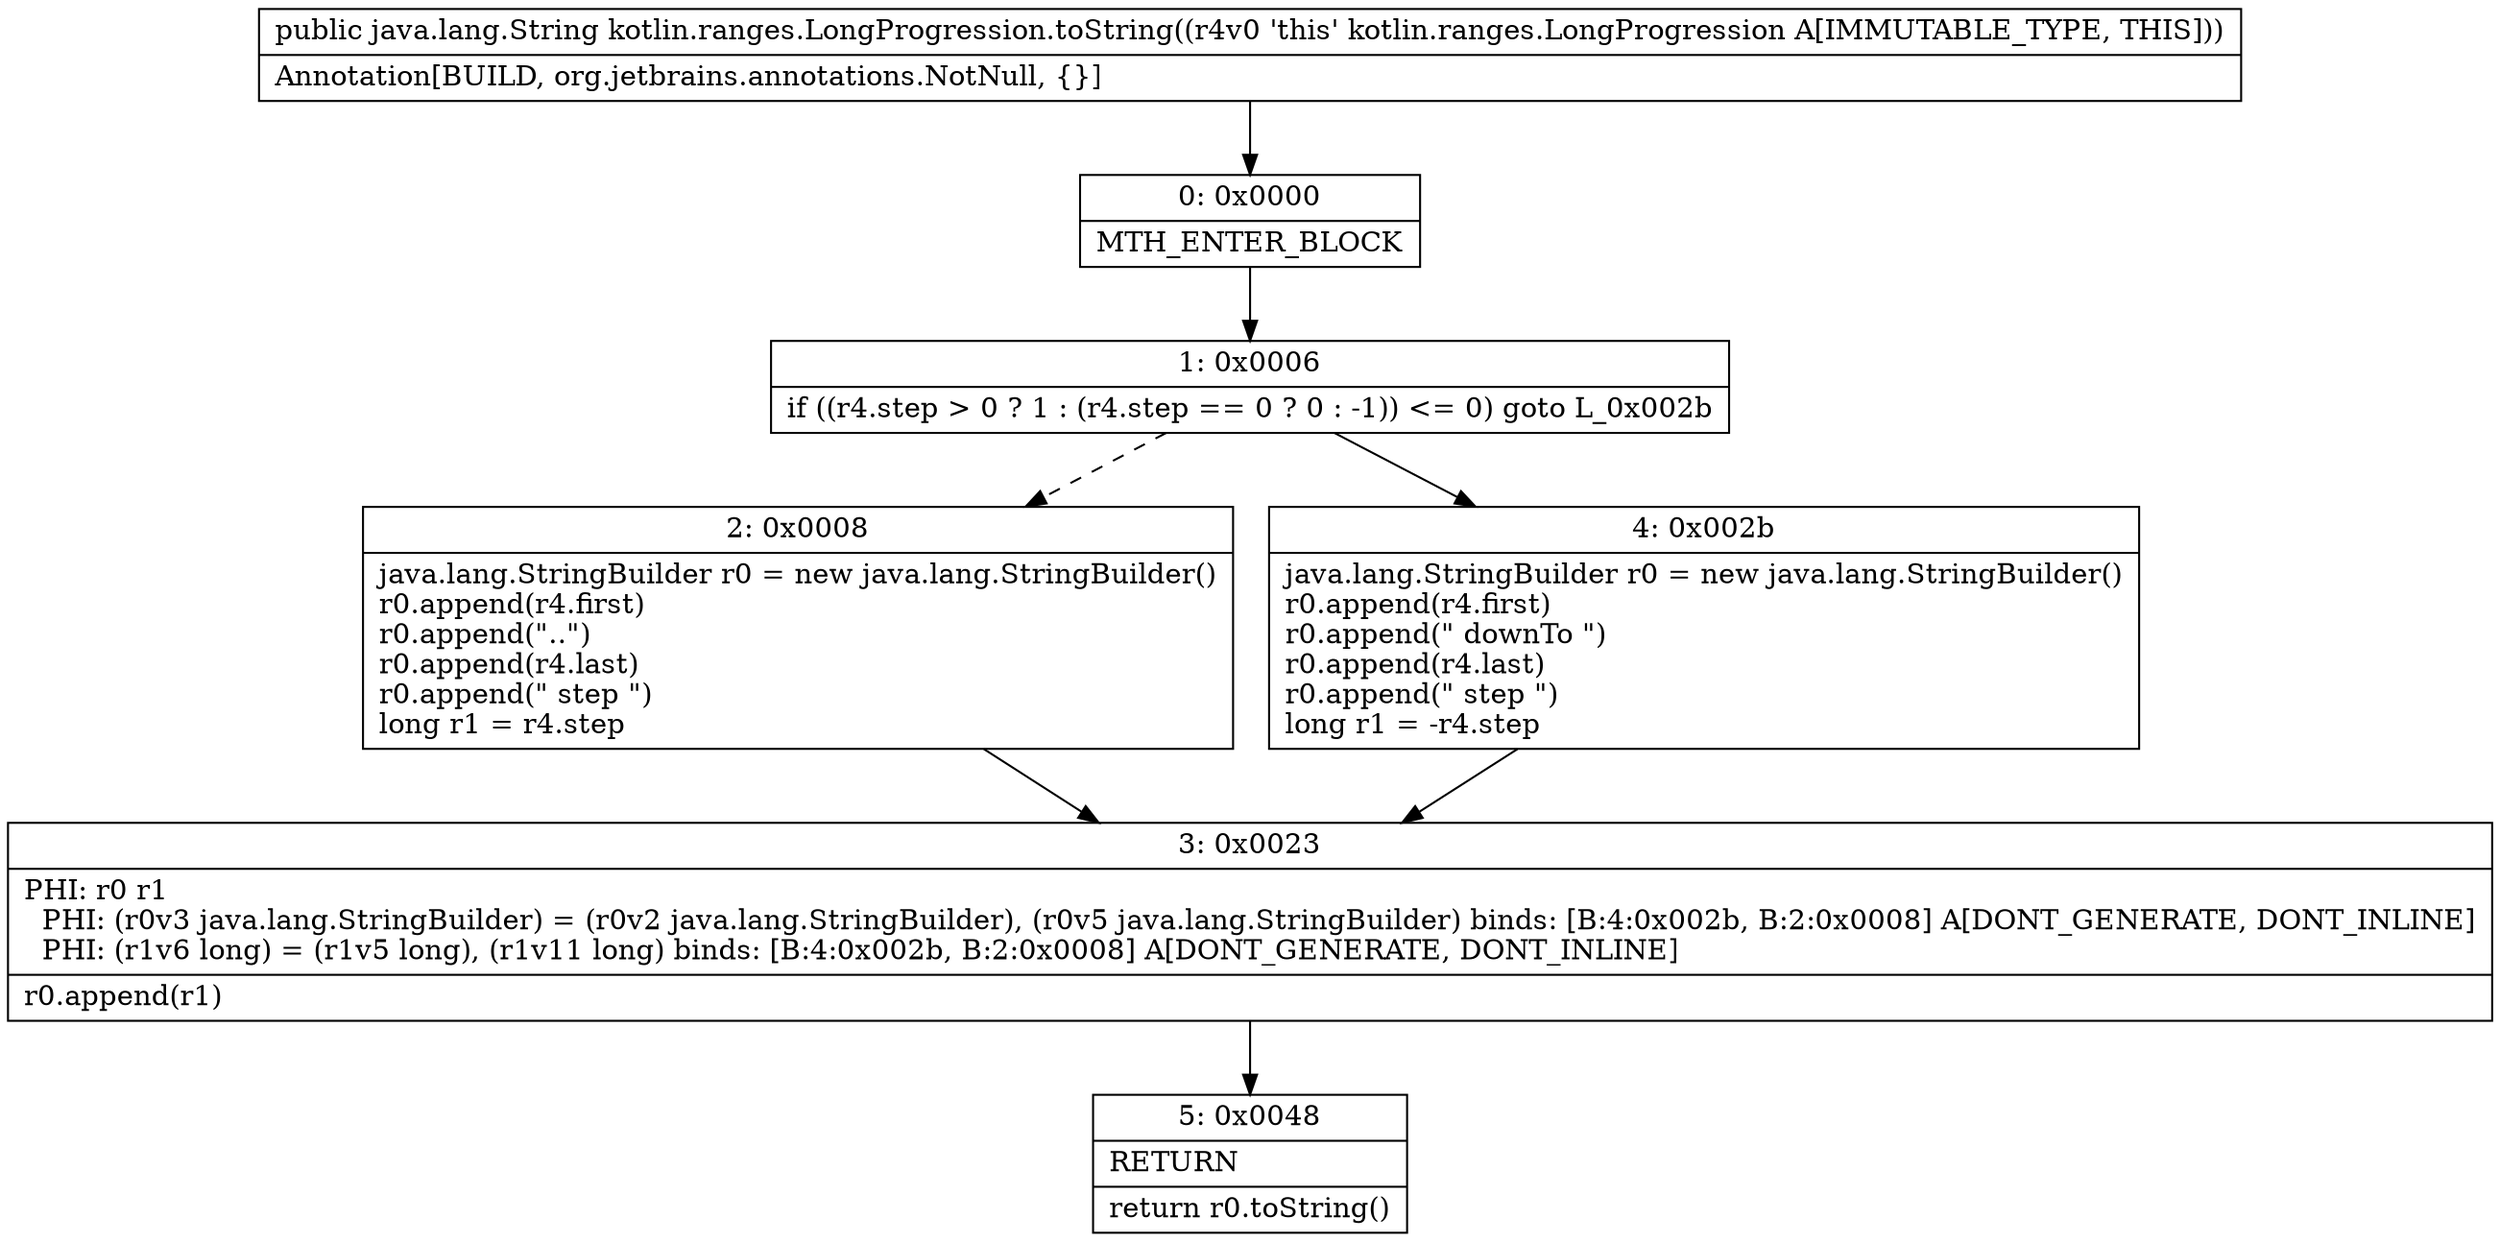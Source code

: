 digraph "CFG forkotlin.ranges.LongProgression.toString()Ljava\/lang\/String;" {
Node_0 [shape=record,label="{0\:\ 0x0000|MTH_ENTER_BLOCK\l}"];
Node_1 [shape=record,label="{1\:\ 0x0006|if ((r4.step \> 0 ? 1 : (r4.step == 0 ? 0 : \-1)) \<= 0) goto L_0x002b\l}"];
Node_2 [shape=record,label="{2\:\ 0x0008|java.lang.StringBuilder r0 = new java.lang.StringBuilder()\lr0.append(r4.first)\lr0.append(\"..\")\lr0.append(r4.last)\lr0.append(\" step \")\llong r1 = r4.step\l}"];
Node_3 [shape=record,label="{3\:\ 0x0023|PHI: r0 r1 \l  PHI: (r0v3 java.lang.StringBuilder) = (r0v2 java.lang.StringBuilder), (r0v5 java.lang.StringBuilder) binds: [B:4:0x002b, B:2:0x0008] A[DONT_GENERATE, DONT_INLINE]\l  PHI: (r1v6 long) = (r1v5 long), (r1v11 long) binds: [B:4:0x002b, B:2:0x0008] A[DONT_GENERATE, DONT_INLINE]\l|r0.append(r1)\l}"];
Node_4 [shape=record,label="{4\:\ 0x002b|java.lang.StringBuilder r0 = new java.lang.StringBuilder()\lr0.append(r4.first)\lr0.append(\" downTo \")\lr0.append(r4.last)\lr0.append(\" step \")\llong r1 = \-r4.step\l}"];
Node_5 [shape=record,label="{5\:\ 0x0048|RETURN\l|return r0.toString()\l}"];
MethodNode[shape=record,label="{public java.lang.String kotlin.ranges.LongProgression.toString((r4v0 'this' kotlin.ranges.LongProgression A[IMMUTABLE_TYPE, THIS]))  | Annotation[BUILD, org.jetbrains.annotations.NotNull, \{\}]\l}"];
MethodNode -> Node_0;
Node_0 -> Node_1;
Node_1 -> Node_2[style=dashed];
Node_1 -> Node_4;
Node_2 -> Node_3;
Node_3 -> Node_5;
Node_4 -> Node_3;
}

